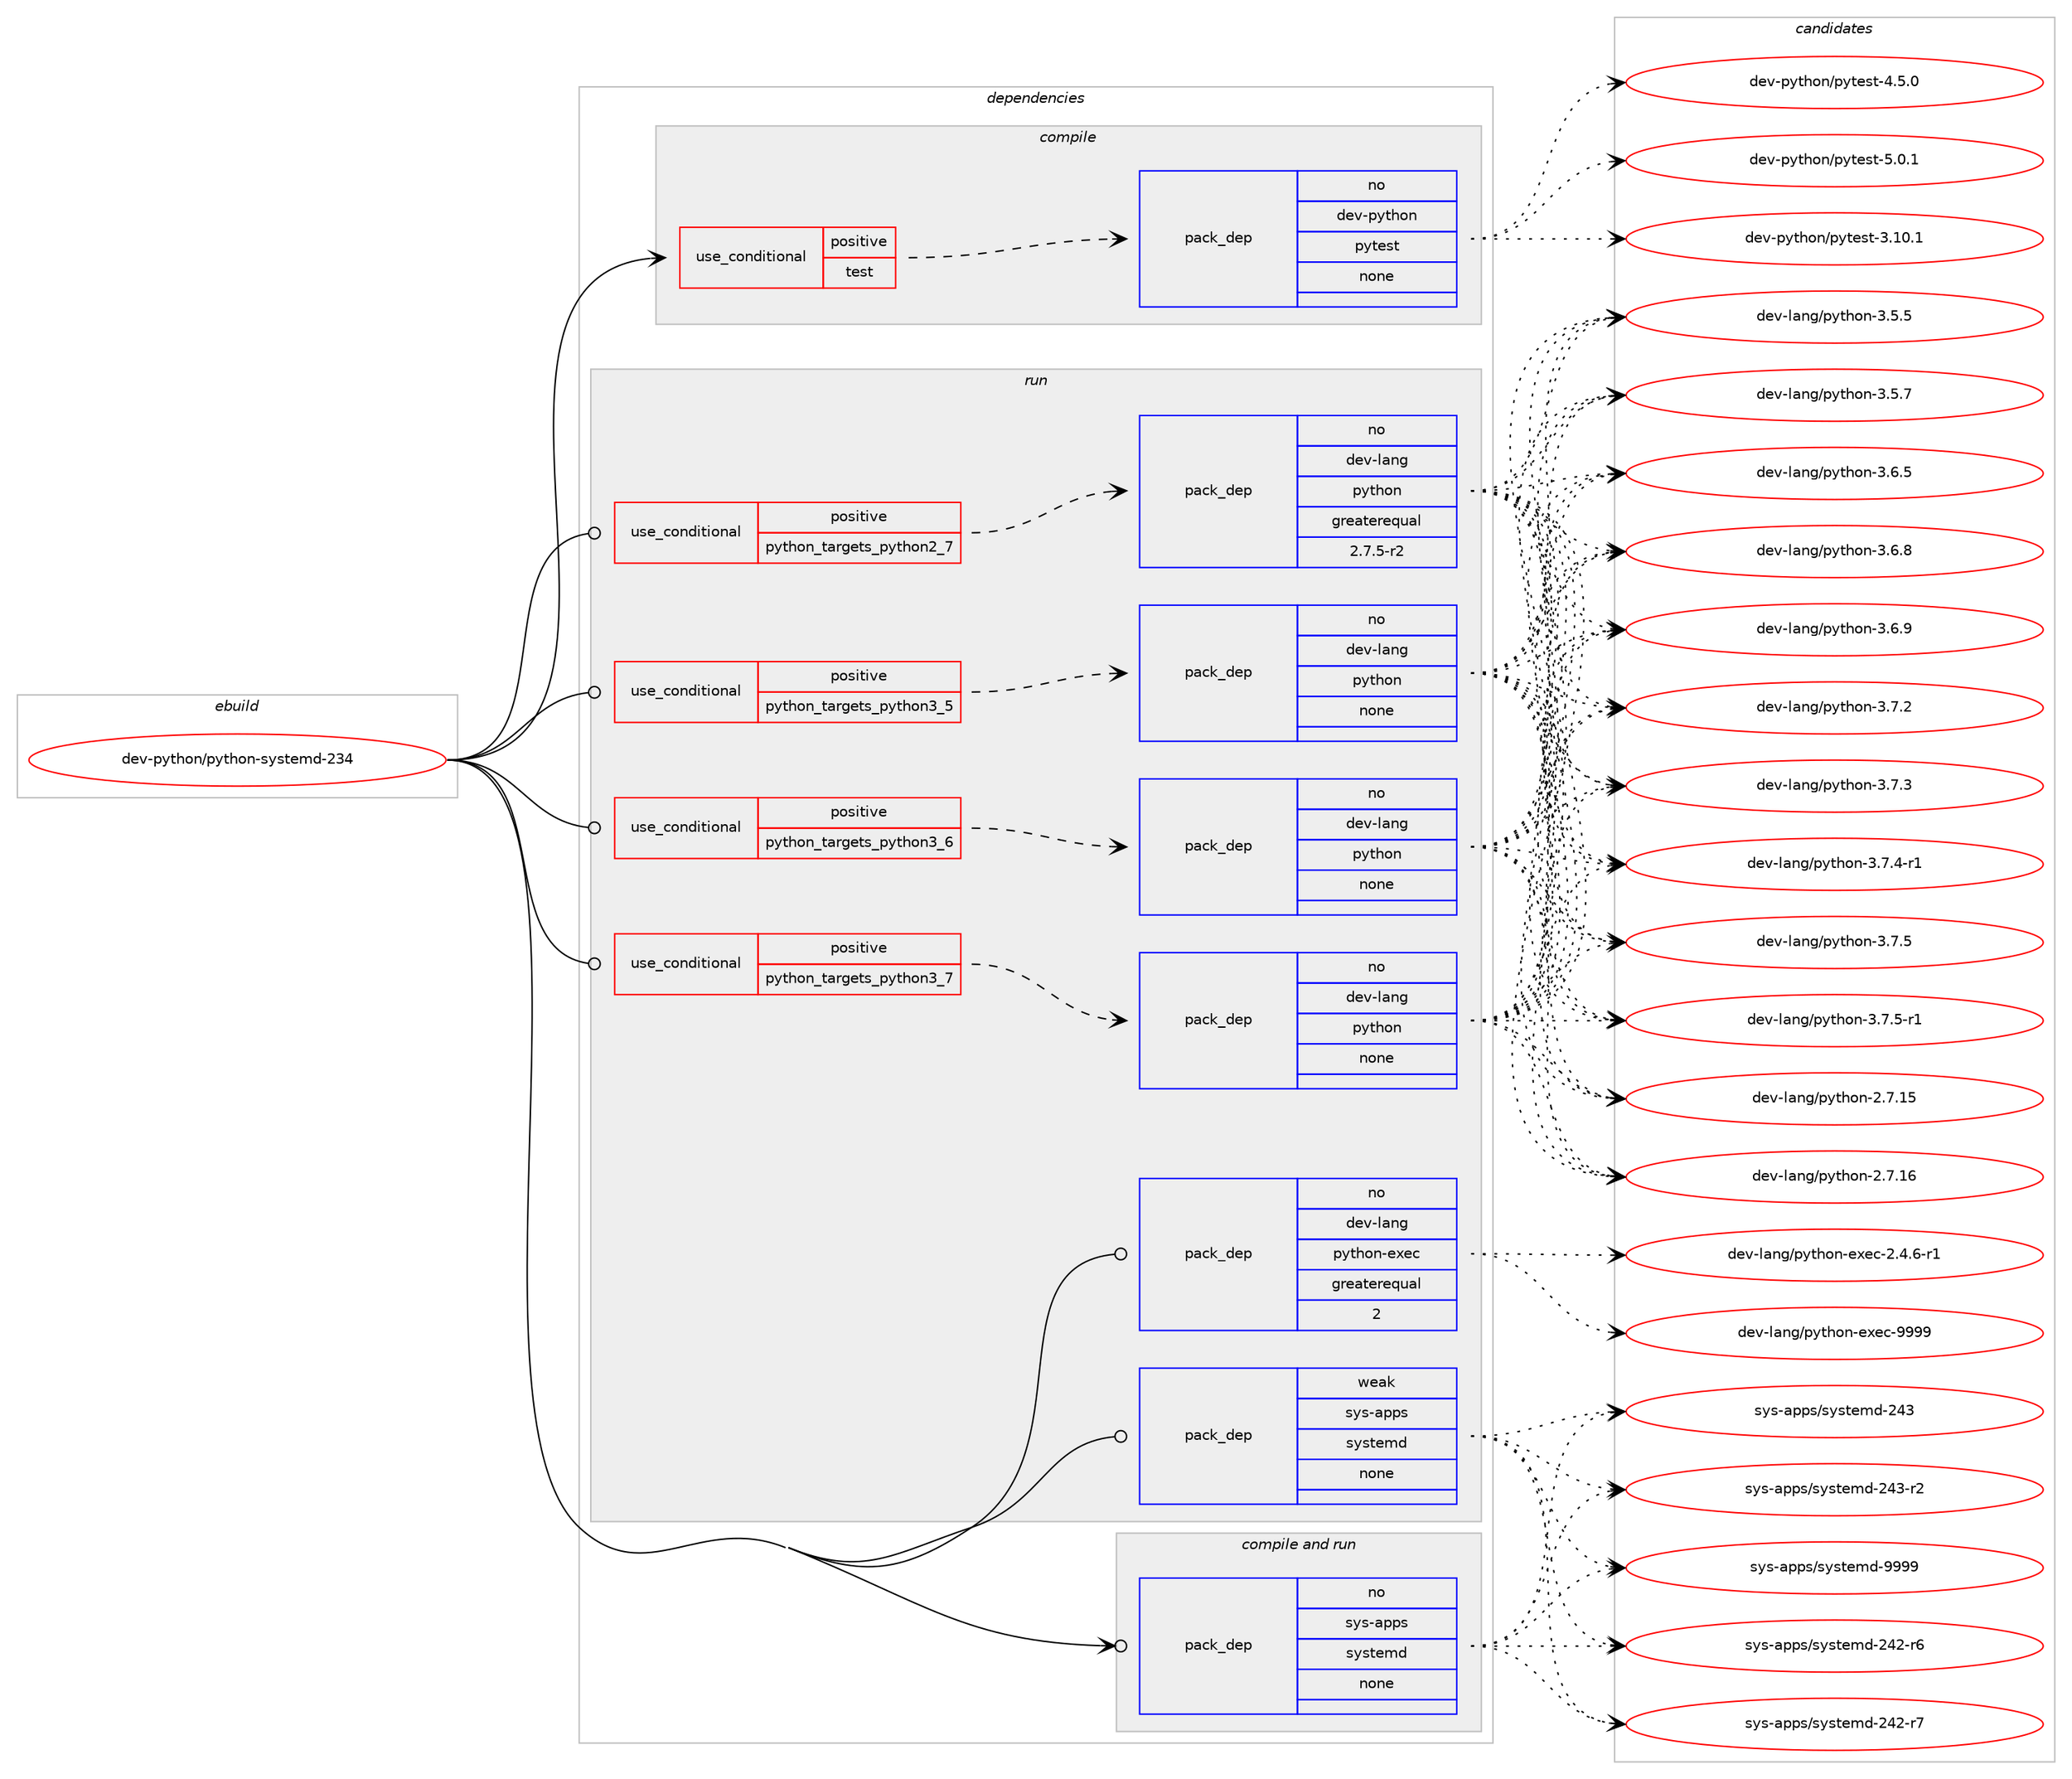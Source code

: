 digraph prolog {

# *************
# Graph options
# *************

newrank=true;
concentrate=true;
compound=true;
graph [rankdir=LR,fontname=Helvetica,fontsize=10,ranksep=1.5];#, ranksep=2.5, nodesep=0.2];
edge  [arrowhead=vee];
node  [fontname=Helvetica,fontsize=10];

# **********
# The ebuild
# **********

subgraph cluster_leftcol {
color=gray;
rank=same;
label=<<i>ebuild</i>>;
id [label="dev-python/python-systemd-234", color=red, width=4, href="../dev-python/python-systemd-234.svg"];
}

# ****************
# The dependencies
# ****************

subgraph cluster_midcol {
color=gray;
label=<<i>dependencies</i>>;
subgraph cluster_compile {
fillcolor="#eeeeee";
style=filled;
label=<<i>compile</i>>;
subgraph cond147933 {
dependency632980 [label=<<TABLE BORDER="0" CELLBORDER="1" CELLSPACING="0" CELLPADDING="4"><TR><TD ROWSPAN="3" CELLPADDING="10">use_conditional</TD></TR><TR><TD>positive</TD></TR><TR><TD>test</TD></TR></TABLE>>, shape=none, color=red];
subgraph pack473174 {
dependency632981 [label=<<TABLE BORDER="0" CELLBORDER="1" CELLSPACING="0" CELLPADDING="4" WIDTH="220"><TR><TD ROWSPAN="6" CELLPADDING="30">pack_dep</TD></TR><TR><TD WIDTH="110">no</TD></TR><TR><TD>dev-python</TD></TR><TR><TD>pytest</TD></TR><TR><TD>none</TD></TR><TR><TD></TD></TR></TABLE>>, shape=none, color=blue];
}
dependency632980:e -> dependency632981:w [weight=20,style="dashed",arrowhead="vee"];
}
id:e -> dependency632980:w [weight=20,style="solid",arrowhead="vee"];
}
subgraph cluster_compileandrun {
fillcolor="#eeeeee";
style=filled;
label=<<i>compile and run</i>>;
subgraph pack473175 {
dependency632982 [label=<<TABLE BORDER="0" CELLBORDER="1" CELLSPACING="0" CELLPADDING="4" WIDTH="220"><TR><TD ROWSPAN="6" CELLPADDING="30">pack_dep</TD></TR><TR><TD WIDTH="110">no</TD></TR><TR><TD>sys-apps</TD></TR><TR><TD>systemd</TD></TR><TR><TD>none</TD></TR><TR><TD></TD></TR></TABLE>>, shape=none, color=blue];
}
id:e -> dependency632982:w [weight=20,style="solid",arrowhead="odotvee"];
}
subgraph cluster_run {
fillcolor="#eeeeee";
style=filled;
label=<<i>run</i>>;
subgraph cond147934 {
dependency632983 [label=<<TABLE BORDER="0" CELLBORDER="1" CELLSPACING="0" CELLPADDING="4"><TR><TD ROWSPAN="3" CELLPADDING="10">use_conditional</TD></TR><TR><TD>positive</TD></TR><TR><TD>python_targets_python2_7</TD></TR></TABLE>>, shape=none, color=red];
subgraph pack473176 {
dependency632984 [label=<<TABLE BORDER="0" CELLBORDER="1" CELLSPACING="0" CELLPADDING="4" WIDTH="220"><TR><TD ROWSPAN="6" CELLPADDING="30">pack_dep</TD></TR><TR><TD WIDTH="110">no</TD></TR><TR><TD>dev-lang</TD></TR><TR><TD>python</TD></TR><TR><TD>greaterequal</TD></TR><TR><TD>2.7.5-r2</TD></TR></TABLE>>, shape=none, color=blue];
}
dependency632983:e -> dependency632984:w [weight=20,style="dashed",arrowhead="vee"];
}
id:e -> dependency632983:w [weight=20,style="solid",arrowhead="odot"];
subgraph cond147935 {
dependency632985 [label=<<TABLE BORDER="0" CELLBORDER="1" CELLSPACING="0" CELLPADDING="4"><TR><TD ROWSPAN="3" CELLPADDING="10">use_conditional</TD></TR><TR><TD>positive</TD></TR><TR><TD>python_targets_python3_5</TD></TR></TABLE>>, shape=none, color=red];
subgraph pack473177 {
dependency632986 [label=<<TABLE BORDER="0" CELLBORDER="1" CELLSPACING="0" CELLPADDING="4" WIDTH="220"><TR><TD ROWSPAN="6" CELLPADDING="30">pack_dep</TD></TR><TR><TD WIDTH="110">no</TD></TR><TR><TD>dev-lang</TD></TR><TR><TD>python</TD></TR><TR><TD>none</TD></TR><TR><TD></TD></TR></TABLE>>, shape=none, color=blue];
}
dependency632985:e -> dependency632986:w [weight=20,style="dashed",arrowhead="vee"];
}
id:e -> dependency632985:w [weight=20,style="solid",arrowhead="odot"];
subgraph cond147936 {
dependency632987 [label=<<TABLE BORDER="0" CELLBORDER="1" CELLSPACING="0" CELLPADDING="4"><TR><TD ROWSPAN="3" CELLPADDING="10">use_conditional</TD></TR><TR><TD>positive</TD></TR><TR><TD>python_targets_python3_6</TD></TR></TABLE>>, shape=none, color=red];
subgraph pack473178 {
dependency632988 [label=<<TABLE BORDER="0" CELLBORDER="1" CELLSPACING="0" CELLPADDING="4" WIDTH="220"><TR><TD ROWSPAN="6" CELLPADDING="30">pack_dep</TD></TR><TR><TD WIDTH="110">no</TD></TR><TR><TD>dev-lang</TD></TR><TR><TD>python</TD></TR><TR><TD>none</TD></TR><TR><TD></TD></TR></TABLE>>, shape=none, color=blue];
}
dependency632987:e -> dependency632988:w [weight=20,style="dashed",arrowhead="vee"];
}
id:e -> dependency632987:w [weight=20,style="solid",arrowhead="odot"];
subgraph cond147937 {
dependency632989 [label=<<TABLE BORDER="0" CELLBORDER="1" CELLSPACING="0" CELLPADDING="4"><TR><TD ROWSPAN="3" CELLPADDING="10">use_conditional</TD></TR><TR><TD>positive</TD></TR><TR><TD>python_targets_python3_7</TD></TR></TABLE>>, shape=none, color=red];
subgraph pack473179 {
dependency632990 [label=<<TABLE BORDER="0" CELLBORDER="1" CELLSPACING="0" CELLPADDING="4" WIDTH="220"><TR><TD ROWSPAN="6" CELLPADDING="30">pack_dep</TD></TR><TR><TD WIDTH="110">no</TD></TR><TR><TD>dev-lang</TD></TR><TR><TD>python</TD></TR><TR><TD>none</TD></TR><TR><TD></TD></TR></TABLE>>, shape=none, color=blue];
}
dependency632989:e -> dependency632990:w [weight=20,style="dashed",arrowhead="vee"];
}
id:e -> dependency632989:w [weight=20,style="solid",arrowhead="odot"];
subgraph pack473180 {
dependency632991 [label=<<TABLE BORDER="0" CELLBORDER="1" CELLSPACING="0" CELLPADDING="4" WIDTH="220"><TR><TD ROWSPAN="6" CELLPADDING="30">pack_dep</TD></TR><TR><TD WIDTH="110">no</TD></TR><TR><TD>dev-lang</TD></TR><TR><TD>python-exec</TD></TR><TR><TD>greaterequal</TD></TR><TR><TD>2</TD></TR></TABLE>>, shape=none, color=blue];
}
id:e -> dependency632991:w [weight=20,style="solid",arrowhead="odot"];
subgraph pack473181 {
dependency632992 [label=<<TABLE BORDER="0" CELLBORDER="1" CELLSPACING="0" CELLPADDING="4" WIDTH="220"><TR><TD ROWSPAN="6" CELLPADDING="30">pack_dep</TD></TR><TR><TD WIDTH="110">weak</TD></TR><TR><TD>sys-apps</TD></TR><TR><TD>systemd</TD></TR><TR><TD>none</TD></TR><TR><TD></TD></TR></TABLE>>, shape=none, color=blue];
}
id:e -> dependency632992:w [weight=20,style="solid",arrowhead="odot"];
}
}

# **************
# The candidates
# **************

subgraph cluster_choices {
rank=same;
color=gray;
label=<<i>candidates</i>>;

subgraph choice473174 {
color=black;
nodesep=1;
choice100101118451121211161041111104711212111610111511645514649484649 [label="dev-python/pytest-3.10.1", color=red, width=4,href="../dev-python/pytest-3.10.1.svg"];
choice1001011184511212111610411111047112121116101115116455246534648 [label="dev-python/pytest-4.5.0", color=red, width=4,href="../dev-python/pytest-4.5.0.svg"];
choice1001011184511212111610411111047112121116101115116455346484649 [label="dev-python/pytest-5.0.1", color=red, width=4,href="../dev-python/pytest-5.0.1.svg"];
dependency632981:e -> choice100101118451121211161041111104711212111610111511645514649484649:w [style=dotted,weight="100"];
dependency632981:e -> choice1001011184511212111610411111047112121116101115116455246534648:w [style=dotted,weight="100"];
dependency632981:e -> choice1001011184511212111610411111047112121116101115116455346484649:w [style=dotted,weight="100"];
}
subgraph choice473175 {
color=black;
nodesep=1;
choice115121115459711211211547115121115116101109100455052504511454 [label="sys-apps/systemd-242-r6", color=red, width=4,href="../sys-apps/systemd-242-r6.svg"];
choice115121115459711211211547115121115116101109100455052504511455 [label="sys-apps/systemd-242-r7", color=red, width=4,href="../sys-apps/systemd-242-r7.svg"];
choice11512111545971121121154711512111511610110910045505251 [label="sys-apps/systemd-243", color=red, width=4,href="../sys-apps/systemd-243.svg"];
choice115121115459711211211547115121115116101109100455052514511450 [label="sys-apps/systemd-243-r2", color=red, width=4,href="../sys-apps/systemd-243-r2.svg"];
choice1151211154597112112115471151211151161011091004557575757 [label="sys-apps/systemd-9999", color=red, width=4,href="../sys-apps/systemd-9999.svg"];
dependency632982:e -> choice115121115459711211211547115121115116101109100455052504511454:w [style=dotted,weight="100"];
dependency632982:e -> choice115121115459711211211547115121115116101109100455052504511455:w [style=dotted,weight="100"];
dependency632982:e -> choice11512111545971121121154711512111511610110910045505251:w [style=dotted,weight="100"];
dependency632982:e -> choice115121115459711211211547115121115116101109100455052514511450:w [style=dotted,weight="100"];
dependency632982:e -> choice1151211154597112112115471151211151161011091004557575757:w [style=dotted,weight="100"];
}
subgraph choice473176 {
color=black;
nodesep=1;
choice10010111845108971101034711212111610411111045504655464953 [label="dev-lang/python-2.7.15", color=red, width=4,href="../dev-lang/python-2.7.15.svg"];
choice10010111845108971101034711212111610411111045504655464954 [label="dev-lang/python-2.7.16", color=red, width=4,href="../dev-lang/python-2.7.16.svg"];
choice100101118451089711010347112121116104111110455146534653 [label="dev-lang/python-3.5.5", color=red, width=4,href="../dev-lang/python-3.5.5.svg"];
choice100101118451089711010347112121116104111110455146534655 [label="dev-lang/python-3.5.7", color=red, width=4,href="../dev-lang/python-3.5.7.svg"];
choice100101118451089711010347112121116104111110455146544653 [label="dev-lang/python-3.6.5", color=red, width=4,href="../dev-lang/python-3.6.5.svg"];
choice100101118451089711010347112121116104111110455146544656 [label="dev-lang/python-3.6.8", color=red, width=4,href="../dev-lang/python-3.6.8.svg"];
choice100101118451089711010347112121116104111110455146544657 [label="dev-lang/python-3.6.9", color=red, width=4,href="../dev-lang/python-3.6.9.svg"];
choice100101118451089711010347112121116104111110455146554650 [label="dev-lang/python-3.7.2", color=red, width=4,href="../dev-lang/python-3.7.2.svg"];
choice100101118451089711010347112121116104111110455146554651 [label="dev-lang/python-3.7.3", color=red, width=4,href="../dev-lang/python-3.7.3.svg"];
choice1001011184510897110103471121211161041111104551465546524511449 [label="dev-lang/python-3.7.4-r1", color=red, width=4,href="../dev-lang/python-3.7.4-r1.svg"];
choice100101118451089711010347112121116104111110455146554653 [label="dev-lang/python-3.7.5", color=red, width=4,href="../dev-lang/python-3.7.5.svg"];
choice1001011184510897110103471121211161041111104551465546534511449 [label="dev-lang/python-3.7.5-r1", color=red, width=4,href="../dev-lang/python-3.7.5-r1.svg"];
dependency632984:e -> choice10010111845108971101034711212111610411111045504655464953:w [style=dotted,weight="100"];
dependency632984:e -> choice10010111845108971101034711212111610411111045504655464954:w [style=dotted,weight="100"];
dependency632984:e -> choice100101118451089711010347112121116104111110455146534653:w [style=dotted,weight="100"];
dependency632984:e -> choice100101118451089711010347112121116104111110455146534655:w [style=dotted,weight="100"];
dependency632984:e -> choice100101118451089711010347112121116104111110455146544653:w [style=dotted,weight="100"];
dependency632984:e -> choice100101118451089711010347112121116104111110455146544656:w [style=dotted,weight="100"];
dependency632984:e -> choice100101118451089711010347112121116104111110455146544657:w [style=dotted,weight="100"];
dependency632984:e -> choice100101118451089711010347112121116104111110455146554650:w [style=dotted,weight="100"];
dependency632984:e -> choice100101118451089711010347112121116104111110455146554651:w [style=dotted,weight="100"];
dependency632984:e -> choice1001011184510897110103471121211161041111104551465546524511449:w [style=dotted,weight="100"];
dependency632984:e -> choice100101118451089711010347112121116104111110455146554653:w [style=dotted,weight="100"];
dependency632984:e -> choice1001011184510897110103471121211161041111104551465546534511449:w [style=dotted,weight="100"];
}
subgraph choice473177 {
color=black;
nodesep=1;
choice10010111845108971101034711212111610411111045504655464953 [label="dev-lang/python-2.7.15", color=red, width=4,href="../dev-lang/python-2.7.15.svg"];
choice10010111845108971101034711212111610411111045504655464954 [label="dev-lang/python-2.7.16", color=red, width=4,href="../dev-lang/python-2.7.16.svg"];
choice100101118451089711010347112121116104111110455146534653 [label="dev-lang/python-3.5.5", color=red, width=4,href="../dev-lang/python-3.5.5.svg"];
choice100101118451089711010347112121116104111110455146534655 [label="dev-lang/python-3.5.7", color=red, width=4,href="../dev-lang/python-3.5.7.svg"];
choice100101118451089711010347112121116104111110455146544653 [label="dev-lang/python-3.6.5", color=red, width=4,href="../dev-lang/python-3.6.5.svg"];
choice100101118451089711010347112121116104111110455146544656 [label="dev-lang/python-3.6.8", color=red, width=4,href="../dev-lang/python-3.6.8.svg"];
choice100101118451089711010347112121116104111110455146544657 [label="dev-lang/python-3.6.9", color=red, width=4,href="../dev-lang/python-3.6.9.svg"];
choice100101118451089711010347112121116104111110455146554650 [label="dev-lang/python-3.7.2", color=red, width=4,href="../dev-lang/python-3.7.2.svg"];
choice100101118451089711010347112121116104111110455146554651 [label="dev-lang/python-3.7.3", color=red, width=4,href="../dev-lang/python-3.7.3.svg"];
choice1001011184510897110103471121211161041111104551465546524511449 [label="dev-lang/python-3.7.4-r1", color=red, width=4,href="../dev-lang/python-3.7.4-r1.svg"];
choice100101118451089711010347112121116104111110455146554653 [label="dev-lang/python-3.7.5", color=red, width=4,href="../dev-lang/python-3.7.5.svg"];
choice1001011184510897110103471121211161041111104551465546534511449 [label="dev-lang/python-3.7.5-r1", color=red, width=4,href="../dev-lang/python-3.7.5-r1.svg"];
dependency632986:e -> choice10010111845108971101034711212111610411111045504655464953:w [style=dotted,weight="100"];
dependency632986:e -> choice10010111845108971101034711212111610411111045504655464954:w [style=dotted,weight="100"];
dependency632986:e -> choice100101118451089711010347112121116104111110455146534653:w [style=dotted,weight="100"];
dependency632986:e -> choice100101118451089711010347112121116104111110455146534655:w [style=dotted,weight="100"];
dependency632986:e -> choice100101118451089711010347112121116104111110455146544653:w [style=dotted,weight="100"];
dependency632986:e -> choice100101118451089711010347112121116104111110455146544656:w [style=dotted,weight="100"];
dependency632986:e -> choice100101118451089711010347112121116104111110455146544657:w [style=dotted,weight="100"];
dependency632986:e -> choice100101118451089711010347112121116104111110455146554650:w [style=dotted,weight="100"];
dependency632986:e -> choice100101118451089711010347112121116104111110455146554651:w [style=dotted,weight="100"];
dependency632986:e -> choice1001011184510897110103471121211161041111104551465546524511449:w [style=dotted,weight="100"];
dependency632986:e -> choice100101118451089711010347112121116104111110455146554653:w [style=dotted,weight="100"];
dependency632986:e -> choice1001011184510897110103471121211161041111104551465546534511449:w [style=dotted,weight="100"];
}
subgraph choice473178 {
color=black;
nodesep=1;
choice10010111845108971101034711212111610411111045504655464953 [label="dev-lang/python-2.7.15", color=red, width=4,href="../dev-lang/python-2.7.15.svg"];
choice10010111845108971101034711212111610411111045504655464954 [label="dev-lang/python-2.7.16", color=red, width=4,href="../dev-lang/python-2.7.16.svg"];
choice100101118451089711010347112121116104111110455146534653 [label="dev-lang/python-3.5.5", color=red, width=4,href="../dev-lang/python-3.5.5.svg"];
choice100101118451089711010347112121116104111110455146534655 [label="dev-lang/python-3.5.7", color=red, width=4,href="../dev-lang/python-3.5.7.svg"];
choice100101118451089711010347112121116104111110455146544653 [label="dev-lang/python-3.6.5", color=red, width=4,href="../dev-lang/python-3.6.5.svg"];
choice100101118451089711010347112121116104111110455146544656 [label="dev-lang/python-3.6.8", color=red, width=4,href="../dev-lang/python-3.6.8.svg"];
choice100101118451089711010347112121116104111110455146544657 [label="dev-lang/python-3.6.9", color=red, width=4,href="../dev-lang/python-3.6.9.svg"];
choice100101118451089711010347112121116104111110455146554650 [label="dev-lang/python-3.7.2", color=red, width=4,href="../dev-lang/python-3.7.2.svg"];
choice100101118451089711010347112121116104111110455146554651 [label="dev-lang/python-3.7.3", color=red, width=4,href="../dev-lang/python-3.7.3.svg"];
choice1001011184510897110103471121211161041111104551465546524511449 [label="dev-lang/python-3.7.4-r1", color=red, width=4,href="../dev-lang/python-3.7.4-r1.svg"];
choice100101118451089711010347112121116104111110455146554653 [label="dev-lang/python-3.7.5", color=red, width=4,href="../dev-lang/python-3.7.5.svg"];
choice1001011184510897110103471121211161041111104551465546534511449 [label="dev-lang/python-3.7.5-r1", color=red, width=4,href="../dev-lang/python-3.7.5-r1.svg"];
dependency632988:e -> choice10010111845108971101034711212111610411111045504655464953:w [style=dotted,weight="100"];
dependency632988:e -> choice10010111845108971101034711212111610411111045504655464954:w [style=dotted,weight="100"];
dependency632988:e -> choice100101118451089711010347112121116104111110455146534653:w [style=dotted,weight="100"];
dependency632988:e -> choice100101118451089711010347112121116104111110455146534655:w [style=dotted,weight="100"];
dependency632988:e -> choice100101118451089711010347112121116104111110455146544653:w [style=dotted,weight="100"];
dependency632988:e -> choice100101118451089711010347112121116104111110455146544656:w [style=dotted,weight="100"];
dependency632988:e -> choice100101118451089711010347112121116104111110455146544657:w [style=dotted,weight="100"];
dependency632988:e -> choice100101118451089711010347112121116104111110455146554650:w [style=dotted,weight="100"];
dependency632988:e -> choice100101118451089711010347112121116104111110455146554651:w [style=dotted,weight="100"];
dependency632988:e -> choice1001011184510897110103471121211161041111104551465546524511449:w [style=dotted,weight="100"];
dependency632988:e -> choice100101118451089711010347112121116104111110455146554653:w [style=dotted,weight="100"];
dependency632988:e -> choice1001011184510897110103471121211161041111104551465546534511449:w [style=dotted,weight="100"];
}
subgraph choice473179 {
color=black;
nodesep=1;
choice10010111845108971101034711212111610411111045504655464953 [label="dev-lang/python-2.7.15", color=red, width=4,href="../dev-lang/python-2.7.15.svg"];
choice10010111845108971101034711212111610411111045504655464954 [label="dev-lang/python-2.7.16", color=red, width=4,href="../dev-lang/python-2.7.16.svg"];
choice100101118451089711010347112121116104111110455146534653 [label="dev-lang/python-3.5.5", color=red, width=4,href="../dev-lang/python-3.5.5.svg"];
choice100101118451089711010347112121116104111110455146534655 [label="dev-lang/python-3.5.7", color=red, width=4,href="../dev-lang/python-3.5.7.svg"];
choice100101118451089711010347112121116104111110455146544653 [label="dev-lang/python-3.6.5", color=red, width=4,href="../dev-lang/python-3.6.5.svg"];
choice100101118451089711010347112121116104111110455146544656 [label="dev-lang/python-3.6.8", color=red, width=4,href="../dev-lang/python-3.6.8.svg"];
choice100101118451089711010347112121116104111110455146544657 [label="dev-lang/python-3.6.9", color=red, width=4,href="../dev-lang/python-3.6.9.svg"];
choice100101118451089711010347112121116104111110455146554650 [label="dev-lang/python-3.7.2", color=red, width=4,href="../dev-lang/python-3.7.2.svg"];
choice100101118451089711010347112121116104111110455146554651 [label="dev-lang/python-3.7.3", color=red, width=4,href="../dev-lang/python-3.7.3.svg"];
choice1001011184510897110103471121211161041111104551465546524511449 [label="dev-lang/python-3.7.4-r1", color=red, width=4,href="../dev-lang/python-3.7.4-r1.svg"];
choice100101118451089711010347112121116104111110455146554653 [label="dev-lang/python-3.7.5", color=red, width=4,href="../dev-lang/python-3.7.5.svg"];
choice1001011184510897110103471121211161041111104551465546534511449 [label="dev-lang/python-3.7.5-r1", color=red, width=4,href="../dev-lang/python-3.7.5-r1.svg"];
dependency632990:e -> choice10010111845108971101034711212111610411111045504655464953:w [style=dotted,weight="100"];
dependency632990:e -> choice10010111845108971101034711212111610411111045504655464954:w [style=dotted,weight="100"];
dependency632990:e -> choice100101118451089711010347112121116104111110455146534653:w [style=dotted,weight="100"];
dependency632990:e -> choice100101118451089711010347112121116104111110455146534655:w [style=dotted,weight="100"];
dependency632990:e -> choice100101118451089711010347112121116104111110455146544653:w [style=dotted,weight="100"];
dependency632990:e -> choice100101118451089711010347112121116104111110455146544656:w [style=dotted,weight="100"];
dependency632990:e -> choice100101118451089711010347112121116104111110455146544657:w [style=dotted,weight="100"];
dependency632990:e -> choice100101118451089711010347112121116104111110455146554650:w [style=dotted,weight="100"];
dependency632990:e -> choice100101118451089711010347112121116104111110455146554651:w [style=dotted,weight="100"];
dependency632990:e -> choice1001011184510897110103471121211161041111104551465546524511449:w [style=dotted,weight="100"];
dependency632990:e -> choice100101118451089711010347112121116104111110455146554653:w [style=dotted,weight="100"];
dependency632990:e -> choice1001011184510897110103471121211161041111104551465546534511449:w [style=dotted,weight="100"];
}
subgraph choice473180 {
color=black;
nodesep=1;
choice10010111845108971101034711212111610411111045101120101994550465246544511449 [label="dev-lang/python-exec-2.4.6-r1", color=red, width=4,href="../dev-lang/python-exec-2.4.6-r1.svg"];
choice10010111845108971101034711212111610411111045101120101994557575757 [label="dev-lang/python-exec-9999", color=red, width=4,href="../dev-lang/python-exec-9999.svg"];
dependency632991:e -> choice10010111845108971101034711212111610411111045101120101994550465246544511449:w [style=dotted,weight="100"];
dependency632991:e -> choice10010111845108971101034711212111610411111045101120101994557575757:w [style=dotted,weight="100"];
}
subgraph choice473181 {
color=black;
nodesep=1;
choice115121115459711211211547115121115116101109100455052504511454 [label="sys-apps/systemd-242-r6", color=red, width=4,href="../sys-apps/systemd-242-r6.svg"];
choice115121115459711211211547115121115116101109100455052504511455 [label="sys-apps/systemd-242-r7", color=red, width=4,href="../sys-apps/systemd-242-r7.svg"];
choice11512111545971121121154711512111511610110910045505251 [label="sys-apps/systemd-243", color=red, width=4,href="../sys-apps/systemd-243.svg"];
choice115121115459711211211547115121115116101109100455052514511450 [label="sys-apps/systemd-243-r2", color=red, width=4,href="../sys-apps/systemd-243-r2.svg"];
choice1151211154597112112115471151211151161011091004557575757 [label="sys-apps/systemd-9999", color=red, width=4,href="../sys-apps/systemd-9999.svg"];
dependency632992:e -> choice115121115459711211211547115121115116101109100455052504511454:w [style=dotted,weight="100"];
dependency632992:e -> choice115121115459711211211547115121115116101109100455052504511455:w [style=dotted,weight="100"];
dependency632992:e -> choice11512111545971121121154711512111511610110910045505251:w [style=dotted,weight="100"];
dependency632992:e -> choice115121115459711211211547115121115116101109100455052514511450:w [style=dotted,weight="100"];
dependency632992:e -> choice1151211154597112112115471151211151161011091004557575757:w [style=dotted,weight="100"];
}
}

}
